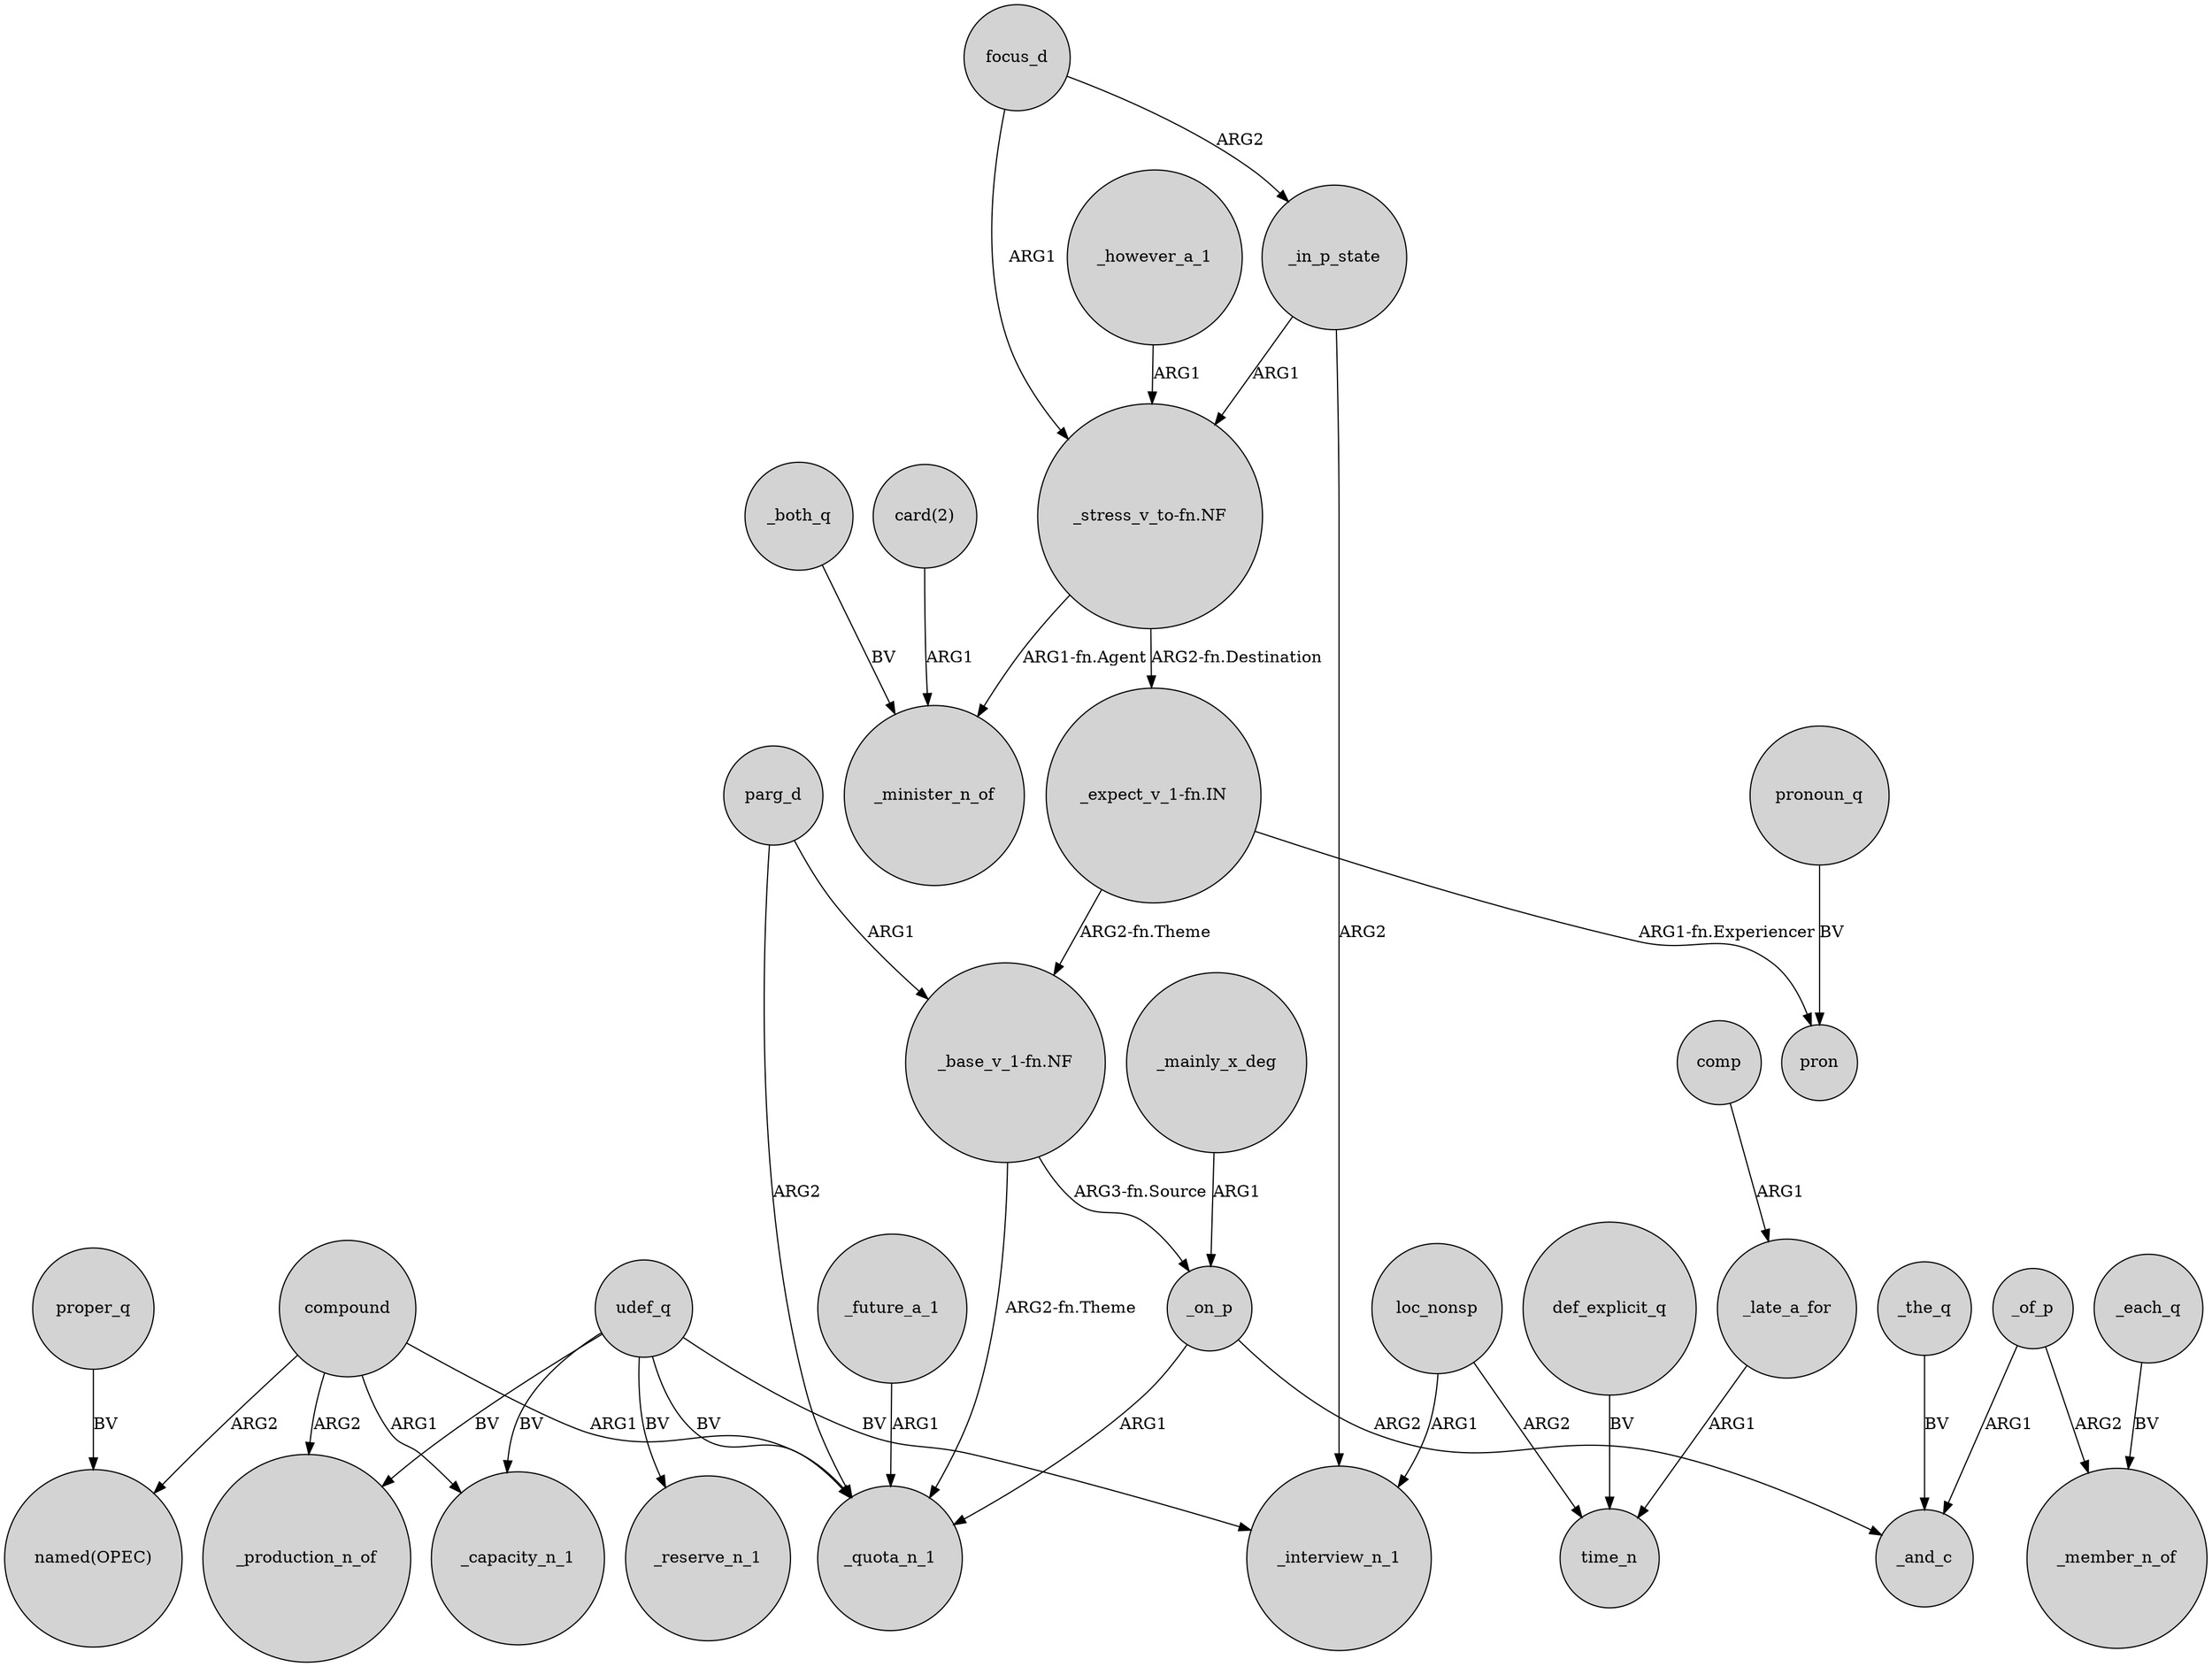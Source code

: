 digraph {
	node [shape=circle style=filled]
	_in_p_state -> "_stress_v_to-fn.NF" [label=ARG1]
	udef_q -> _production_n_of [label=BV]
	_the_q -> _and_c [label=BV]
	compound -> _capacity_n_1 [label=ARG1]
	_each_q -> _member_n_of [label=BV]
	"card(2)" -> _minister_n_of [label=ARG1]
	comp -> _late_a_for [label=ARG1]
	"_base_v_1-fn.NF" -> _quota_n_1 [label="ARG2-fn.Theme"]
	_future_a_1 -> _quota_n_1 [label=ARG1]
	def_explicit_q -> time_n [label=BV]
	udef_q -> _capacity_n_1 [label=BV]
	focus_d -> _in_p_state [label=ARG2]
	"_expect_v_1-fn.IN" -> "_base_v_1-fn.NF" [label="ARG2-fn.Theme"]
	"_stress_v_to-fn.NF" -> "_expect_v_1-fn.IN" [label="ARG2-fn.Destination"]
	_on_p -> _quota_n_1 [label=ARG1]
	compound -> _production_n_of [label=ARG2]
	udef_q -> _reserve_n_1 [label=BV]
	loc_nonsp -> time_n [label=ARG2]
	"_base_v_1-fn.NF" -> _on_p [label="ARG3-fn.Source"]
	pronoun_q -> pron [label=BV]
	compound -> _quota_n_1 [label=ARG1]
	"_stress_v_to-fn.NF" -> _minister_n_of [label="ARG1-fn.Agent"]
	_of_p -> _member_n_of [label=ARG2]
	_both_q -> _minister_n_of [label=BV]
	compound -> "named(OPEC)" [label=ARG2]
	_in_p_state -> _interview_n_1 [label=ARG2]
	loc_nonsp -> _interview_n_1 [label=ARG1]
	_of_p -> _and_c [label=ARG1]
	_mainly_x_deg -> _on_p [label=ARG1]
	"_expect_v_1-fn.IN" -> pron [label="ARG1-fn.Experiencer"]
	_on_p -> _and_c [label=ARG2]
	_late_a_for -> time_n [label=ARG1]
	proper_q -> "named(OPEC)" [label=BV]
	focus_d -> "_stress_v_to-fn.NF" [label=ARG1]
	udef_q -> _quota_n_1 [label=BV]
	parg_d -> _quota_n_1 [label=ARG2]
	_however_a_1 -> "_stress_v_to-fn.NF" [label=ARG1]
	parg_d -> "_base_v_1-fn.NF" [label=ARG1]
	udef_q -> _interview_n_1 [label=BV]
}
